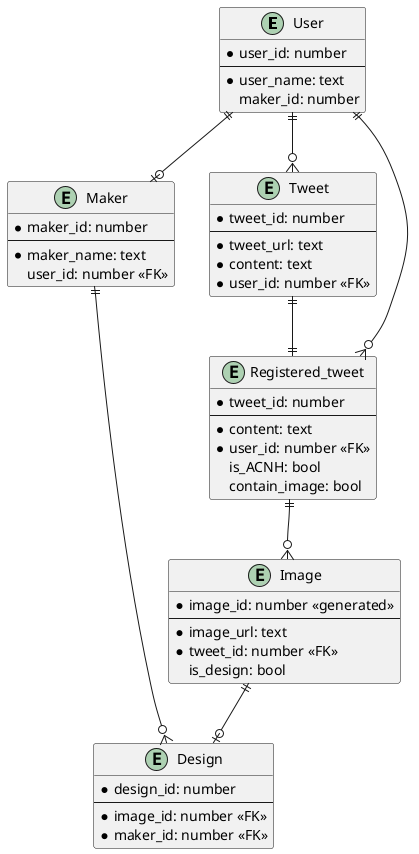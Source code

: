 @startuml
hide empty members

entity User { 
    * user_id: number
    --
    * user_name: text 
    maker_id: number
}

entity Maker {
    * maker_id: number
    --
    * maker_name: text
    user_id: number <<FK>>
}

entity Tweet {
    * tweet_id: number
    --
    * tweet_url: text
    * content: text
    * user_id: number <<FK>>
}

entity Registered_tweet {
    * tweet_id: number
    --
    * content: text
    * user_id: number <<FK>>
    is_ACNH: bool
    contain_image: bool
}

entity Image {
    * image_id: number <<generated>>
    --
    * image_url: text
    * tweet_id: number <<FK>>
    is_design: bool
}

entity Design {
    * design_id: number
    --
    * image_id: number <<FK>>
    * maker_id: number <<FK>>
}

User ||-o| Maker
Maker ||--o{ Design
User ||--o{ Tweet
User ||--o{ Registered_tweet
Tweet ||--|| Registered_tweet
Registered_tweet ||--o{ Image
Image ||--o| Design

@enduml